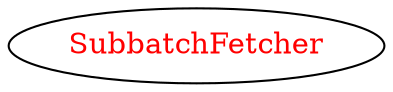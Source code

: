 digraph dependencyGraph {
 concentrate=true;
 ranksep="2.0";
 rankdir="LR"; 
 splines="ortho";
"SubbatchFetcher" [fontcolor="red"];
}